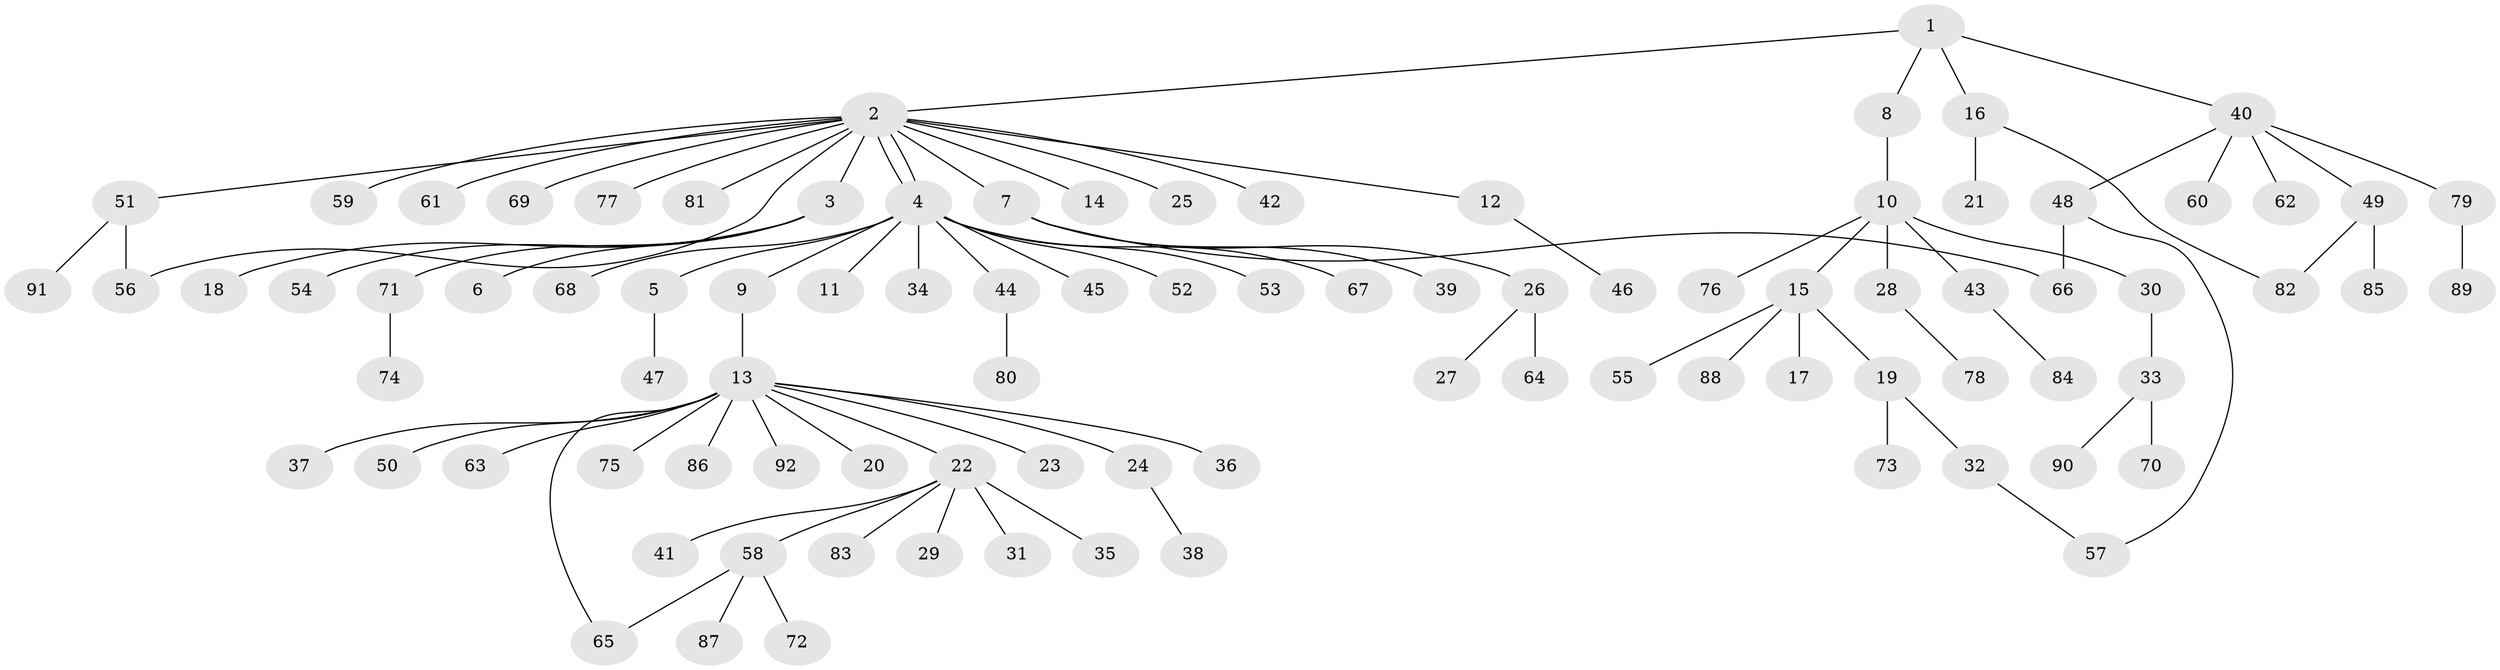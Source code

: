 // coarse degree distribution, {5: 0.04285714285714286, 15: 0.014285714285714285, 12: 0.02857142857142857, 1: 0.6571428571428571, 3: 0.05714285714285714, 2: 0.15714285714285714, 6: 0.02857142857142857, 4: 0.014285714285714285}
// Generated by graph-tools (version 1.1) at 2025/23/03/03/25 07:23:54]
// undirected, 92 vertices, 97 edges
graph export_dot {
graph [start="1"]
  node [color=gray90,style=filled];
  1;
  2;
  3;
  4;
  5;
  6;
  7;
  8;
  9;
  10;
  11;
  12;
  13;
  14;
  15;
  16;
  17;
  18;
  19;
  20;
  21;
  22;
  23;
  24;
  25;
  26;
  27;
  28;
  29;
  30;
  31;
  32;
  33;
  34;
  35;
  36;
  37;
  38;
  39;
  40;
  41;
  42;
  43;
  44;
  45;
  46;
  47;
  48;
  49;
  50;
  51;
  52;
  53;
  54;
  55;
  56;
  57;
  58;
  59;
  60;
  61;
  62;
  63;
  64;
  65;
  66;
  67;
  68;
  69;
  70;
  71;
  72;
  73;
  74;
  75;
  76;
  77;
  78;
  79;
  80;
  81;
  82;
  83;
  84;
  85;
  86;
  87;
  88;
  89;
  90;
  91;
  92;
  1 -- 2;
  1 -- 8;
  1 -- 16;
  1 -- 40;
  2 -- 3;
  2 -- 4;
  2 -- 4;
  2 -- 7;
  2 -- 12;
  2 -- 14;
  2 -- 25;
  2 -- 42;
  2 -- 51;
  2 -- 56;
  2 -- 59;
  2 -- 61;
  2 -- 69;
  2 -- 77;
  2 -- 81;
  3 -- 6;
  3 -- 18;
  3 -- 54;
  3 -- 71;
  4 -- 5;
  4 -- 9;
  4 -- 11;
  4 -- 34;
  4 -- 44;
  4 -- 45;
  4 -- 52;
  4 -- 53;
  4 -- 67;
  4 -- 68;
  5 -- 47;
  7 -- 26;
  7 -- 39;
  7 -- 66;
  8 -- 10;
  9 -- 13;
  10 -- 15;
  10 -- 28;
  10 -- 30;
  10 -- 43;
  10 -- 76;
  12 -- 46;
  13 -- 20;
  13 -- 22;
  13 -- 23;
  13 -- 24;
  13 -- 36;
  13 -- 37;
  13 -- 50;
  13 -- 63;
  13 -- 65;
  13 -- 75;
  13 -- 86;
  13 -- 92;
  15 -- 17;
  15 -- 19;
  15 -- 55;
  15 -- 88;
  16 -- 21;
  16 -- 82;
  19 -- 32;
  19 -- 73;
  22 -- 29;
  22 -- 31;
  22 -- 35;
  22 -- 41;
  22 -- 58;
  22 -- 83;
  24 -- 38;
  26 -- 27;
  26 -- 64;
  28 -- 78;
  30 -- 33;
  32 -- 57;
  33 -- 70;
  33 -- 90;
  40 -- 48;
  40 -- 49;
  40 -- 60;
  40 -- 62;
  40 -- 79;
  43 -- 84;
  44 -- 80;
  48 -- 57;
  48 -- 66;
  49 -- 82;
  49 -- 85;
  51 -- 56;
  51 -- 91;
  58 -- 65;
  58 -- 72;
  58 -- 87;
  71 -- 74;
  79 -- 89;
}
